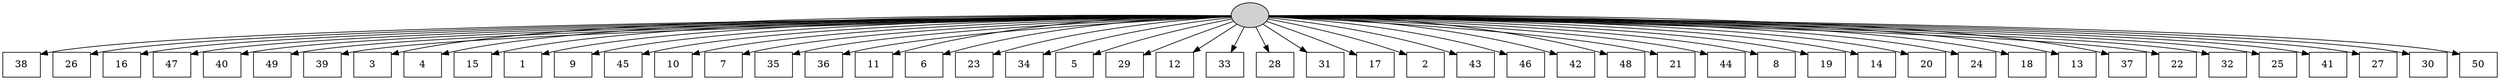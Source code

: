 digraph G {
0[style=filled, fillcolor=grey82, label=""];
1[shape=box,style=filled, fillcolor=white,label="38\n"];
2[shape=box,style=filled, fillcolor=white,label="26\n"];
3[shape=box,style=filled, fillcolor=white,label="16\n"];
4[shape=box,style=filled, fillcolor=white,label="47\n"];
5[shape=box,style=filled, fillcolor=white,label="40\n"];
6[shape=box,style=filled, fillcolor=white,label="49\n"];
7[shape=box,style=filled, fillcolor=white,label="39\n"];
8[shape=box,style=filled, fillcolor=white,label="3\n"];
9[shape=box,style=filled, fillcolor=white,label="4\n"];
10[shape=box,style=filled, fillcolor=white,label="15\n"];
11[shape=box,style=filled, fillcolor=white,label="1\n"];
12[shape=box,style=filled, fillcolor=white,label="9\n"];
13[shape=box,style=filled, fillcolor=white,label="45\n"];
14[shape=box,style=filled, fillcolor=white,label="10\n"];
15[shape=box,style=filled, fillcolor=white,label="7\n"];
16[shape=box,style=filled, fillcolor=white,label="35\n"];
17[shape=box,style=filled, fillcolor=white,label="36\n"];
18[shape=box,style=filled, fillcolor=white,label="11\n"];
19[shape=box,style=filled, fillcolor=white,label="6\n"];
20[shape=box,style=filled, fillcolor=white,label="23\n"];
21[shape=box,style=filled, fillcolor=white,label="34\n"];
22[shape=box,style=filled, fillcolor=white,label="5\n"];
23[shape=box,style=filled, fillcolor=white,label="29\n"];
24[shape=box,style=filled, fillcolor=white,label="12\n"];
25[shape=box,style=filled, fillcolor=white,label="33\n"];
26[shape=box,style=filled, fillcolor=white,label="28\n"];
27[shape=box,style=filled, fillcolor=white,label="31\n"];
28[shape=box,style=filled, fillcolor=white,label="17\n"];
29[shape=box,style=filled, fillcolor=white,label="2\n"];
30[shape=box,style=filled, fillcolor=white,label="43\n"];
31[shape=box,style=filled, fillcolor=white,label="46\n"];
32[shape=box,style=filled, fillcolor=white,label="42\n"];
33[shape=box,style=filled, fillcolor=white,label="48\n"];
34[shape=box,style=filled, fillcolor=white,label="21\n"];
35[shape=box,style=filled, fillcolor=white,label="44\n"];
36[shape=box,style=filled, fillcolor=white,label="8\n"];
37[shape=box,style=filled, fillcolor=white,label="19\n"];
38[shape=box,style=filled, fillcolor=white,label="14\n"];
39[shape=box,style=filled, fillcolor=white,label="20\n"];
40[shape=box,style=filled, fillcolor=white,label="24\n"];
41[shape=box,style=filled, fillcolor=white,label="18\n"];
42[shape=box,style=filled, fillcolor=white,label="13\n"];
43[shape=box,style=filled, fillcolor=white,label="37\n"];
44[shape=box,style=filled, fillcolor=white,label="22\n"];
45[shape=box,style=filled, fillcolor=white,label="32\n"];
46[shape=box,style=filled, fillcolor=white,label="25\n"];
47[shape=box,style=filled, fillcolor=white,label="41\n"];
48[shape=box,style=filled, fillcolor=white,label="27\n"];
49[shape=box,style=filled, fillcolor=white,label="30\n"];
50[shape=box,style=filled, fillcolor=white,label="50\n"];
0->1 ;
0->2 ;
0->3 ;
0->4 ;
0->5 ;
0->6 ;
0->7 ;
0->8 ;
0->9 ;
0->10 ;
0->11 ;
0->12 ;
0->13 ;
0->14 ;
0->15 ;
0->16 ;
0->17 ;
0->18 ;
0->19 ;
0->20 ;
0->21 ;
0->22 ;
0->23 ;
0->24 ;
0->25 ;
0->26 ;
0->27 ;
0->28 ;
0->29 ;
0->30 ;
0->31 ;
0->32 ;
0->33 ;
0->34 ;
0->35 ;
0->36 ;
0->37 ;
0->38 ;
0->39 ;
0->40 ;
0->41 ;
0->42 ;
0->43 ;
0->44 ;
0->45 ;
0->46 ;
0->47 ;
0->48 ;
0->49 ;
0->50 ;
}
